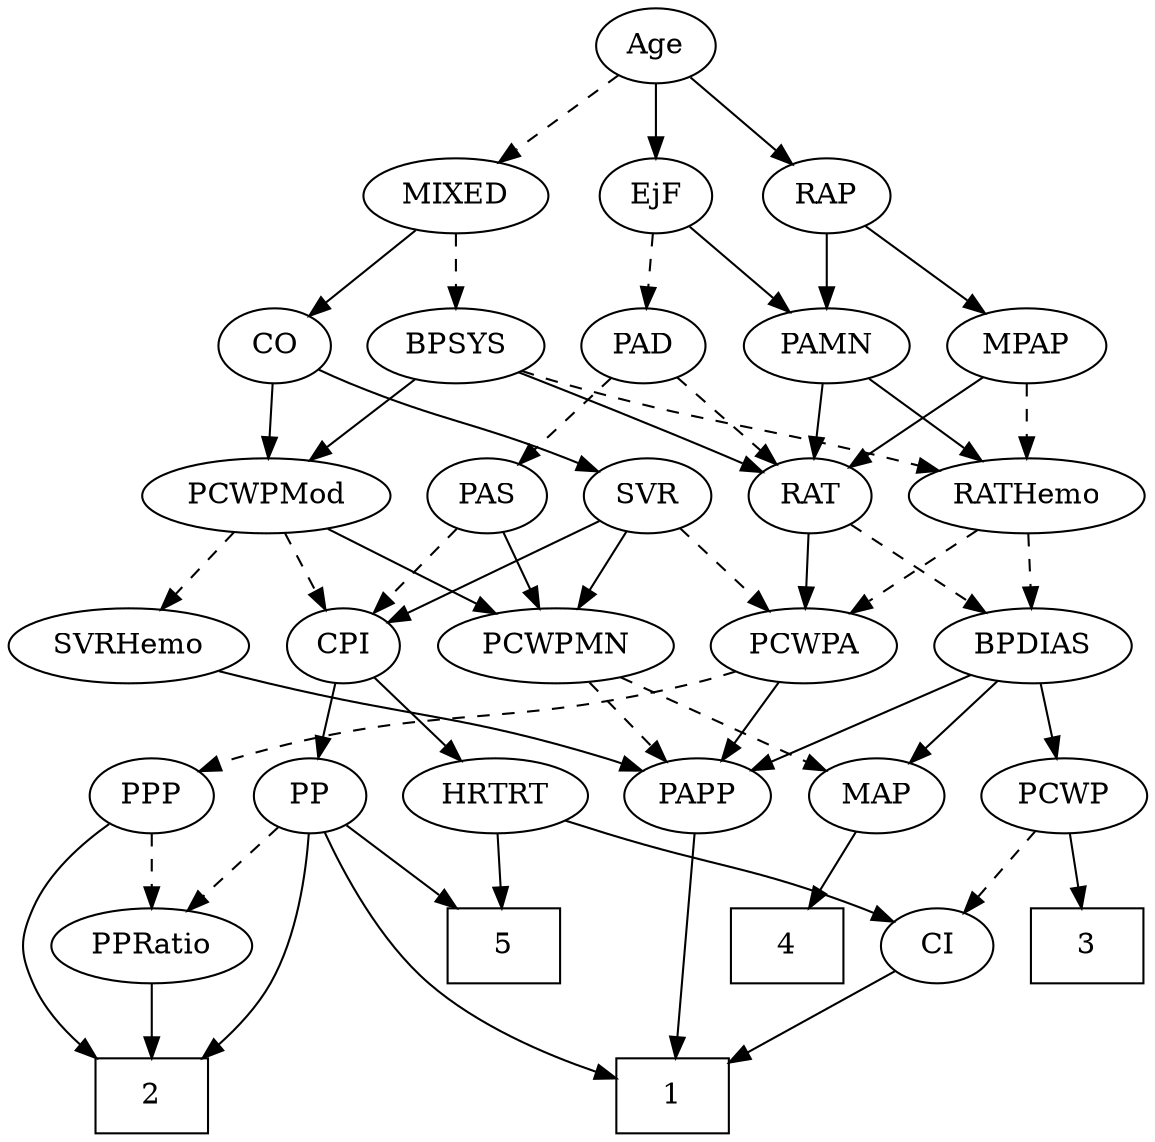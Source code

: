 strict digraph {
	graph [bb="0,0,530.05,540"];
	node [label="\N"];
	1	[height=0.5,
		pos="226,18",
		shape=box,
		width=0.75];
	2	[height=0.5,
		pos="459,18",
		shape=box,
		width=0.75];
	3	[height=0.5,
		pos="27,90",
		shape=box,
		width=0.75];
	4	[height=0.5,
		pos="171,90",
		shape=box,
		width=0.75];
	5	[height=0.5,
		pos="298,90",
		shape=box,
		width=0.75];
	Age	[height=0.5,
		pos="247,522",
		width=0.75];
	EjF	[height=0.5,
		pos="247,450",
		width=0.75];
	Age -> EjF	[pos="e,247,468.1 247,503.7 247,495.98 247,486.71 247,478.11",
		style=solid];
	RAP	[height=0.5,
		pos="169,450",
		width=0.77632];
	Age -> RAP	[pos="e,184.65,465.04 231.59,507.17 220.34,497.07 204.89,483.21 192.16,471.79",
		style=solid];
	MIXED	[height=0.5,
		pos="336,450",
		width=1.1193];
	Age -> MIXED	[pos="e,316.86,466.05 263.74,507.83 276.37,497.9 293.96,484.06 308.63,472.53",
		style=dashed];
	PAD	[height=0.5,
		pos="252,378",
		width=0.79437];
	EjF -> PAD	[pos="e,250.78,396.1 248.24,431.7 248.79,423.98 249.45,414.71 250.06,406.11",
		style=dashed];
	PAMN	[height=0.5,
		pos="169,378",
		width=1.011];
	EjF -> PAMN	[pos="e,185.73,394.01 231.59,435.17 220.74,425.43 205.98,412.19 193.52,401.01",
		style=solid];
	MPAP	[height=0.5,
		pos="80,378",
		width=0.97491];
	RAP -> MPAP	[pos="e,98.333,393.42 151.84,435.5 139,425.41 121.21,411.41 106.55,399.88",
		style=solid];
	RAP -> PAMN	[pos="e,169,396.1 169,431.7 169,423.98 169,414.71 169,406.11",
		style=solid];
	BPSYS	[height=0.5,
		pos="336,378",
		width=1.0471];
	MIXED -> BPSYS	[pos="e,336,396.1 336,431.7 336,423.98 336,414.71 336,406.11",
		style=dashed];
	CO	[height=0.5,
		pos="419,378",
		width=0.75];
	MIXED -> CO	[pos="e,402.99,392.5 354.01,433.81 366.09,423.62 382.13,410.09 395.26,399.02",
		style=solid];
	RATHemo	[height=0.5,
		pos="81,306",
		width=1.3721];
	MPAP -> RATHemo	[pos="e,80.756,324.1 80.247,359.7 80.357,351.98 80.49,342.71 80.613,334.11",
		style=dashed];
	RAT	[height=0.5,
		pos="176,306",
		width=0.75827];
	MPAP -> RAT	[pos="e,158.22,319.96 99.427,362.83 113.94,352.25 133.94,337.67 149.86,326.06",
		style=solid];
	BPSYS -> RATHemo	[pos="e,118.07,317.96 307.47,365.86 301.73,363.79 295.7,361.73 290,360 224.4,340.08 206.29,341.5 140,324 136,322.94 131.86,321.82 127.7,\
320.67",
		style=dashed];
	BPSYS -> RAT	[pos="e,197.64,317.38 308.29,365.5 283.08,354.96 244.88,338.79 212,324 210.4,323.28 208.76,322.53 207.1,321.78",
		style=solid];
	PCWPMod	[height=0.5,
		pos="419,306",
		width=1.4443];
	BPSYS -> PCWPMod	[pos="e,400.16,322.89 354.01,361.81 365.2,352.38 379.78,340.08 392.29,329.53",
		style=solid];
	PAS	[height=0.5,
		pos="322,306",
		width=0.75];
	PAD -> PAS	[pos="e,307.65,321.35 266.85,362.15 276.63,352.37 289.6,339.4 300.5,328.5",
		style=dashed];
	PAD -> RAT	[pos="e,191.21,321.01 236.25,362.5 225.41,352.51 210.84,339.09 198.74,327.94",
		style=dashed];
	SVR	[height=0.5,
		pos="249,306",
		width=0.77632];
	CO -> SVR	[pos="e,270.79,317.34 397.82,366.63 392.98,364.36 387.84,362.04 383,360 340.61,342.17 328.48,341.61 286,324 284.14,323.23 282.23,322.42 \
280.32,321.59",
		style=solid];
	CO -> PCWPMod	[pos="e,419,324.1 419,359.7 419,351.98 419,342.71 419,334.11",
		style=solid];
	CPI	[height=0.5,
		pos="385,234",
		width=0.75];
	PAS -> CPI	[pos="e,371.66,249.82 335.36,290.15 343.88,280.69 355.09,268.24 364.69,257.56",
		style=dashed];
	PCWPMN	[height=0.5,
		pos="290,234",
		width=1.3902];
	PAS -> PCWPMN	[pos="e,297.75,251.96 314.42,288.41 310.69,280.25 306.1,270.22 301.92,261.07",
		style=solid];
	PAMN -> RATHemo	[pos="e,100.55,322.55 150.34,362.15 138.22,352.52 122.22,339.79 108.64,328.98",
		style=solid];
	PAMN -> RAT	[pos="e,174.29,324.1 170.73,359.7 171.5,351.98 172.43,342.71 173.29,334.11",
		style=solid];
	PCWPA	[height=0.5,
		pos="180,234",
		width=1.1555];
	RATHemo -> PCWPA	[pos="e,159.11,249.77 102.97,289.46 116.97,279.57 135.28,266.62 150.53,255.83",
		style=dashed];
	BPDIAS	[height=0.5,
		pos="78,234",
		width=1.1735];
	RATHemo -> BPDIAS	[pos="e,78.733,252.1 80.258,287.7 79.928,279.98 79.531,270.71 79.162,262.11",
		style=dashed];
	PP	[height=0.5,
		pos="457,162",
		width=0.75];
	CPI -> PP	[pos="e,442.2,177.38 399.57,218.83 409.75,208.94 423.52,195.55 435.03,184.36",
		style=solid];
	HRTRT	[height=0.5,
		pos="300,162",
		width=1.1013];
	CPI -> HRTRT	[pos="e,318.4,178.16 368.61,219.5 356.59,209.61 340.03,195.96 326.19,184.56",
		style=solid];
	RAT -> PCWPA	[pos="e,179.02,252.1 176.99,287.7 177.43,279.98 177.96,270.71 178.45,262.11",
		style=solid];
	RAT -> BPDIAS	[pos="e,98.922,249.94 158.03,292.16 143.81,282.01 123.69,267.64 107.18,255.84",
		style=dashed];
	SVR -> CPI	[pos="e,364.34,245.63 270.25,294.06 293.14,282.28 329.72,263.45 355.42,250.23",
		style=solid];
	SVR -> PCWPA	[pos="e,195.72,250.95 234.7,290.5 225.56,281.22 213.48,268.97 203,258.34",
		style=dashed];
	SVR -> PCWPMN	[pos="e,279.97,252.12 258.51,288.76 263.34,280.53 269.31,270.32 274.76,261.02",
		style=solid];
	PCWPMod -> CPI	[pos="e,392.92,251.31 410.77,288.05 406.74,279.77 401.81,269.62 397.35,260.42",
		style=dashed];
	PCWPMod -> PCWPMN	[pos="e,316.69,249.49 392.27,290.5 372.99,280.03 346.74,265.79 325.67,254.36",
		style=solid];
	SVRHemo	[height=0.5,
		pos="480,234",
		width=1.3902];
	PCWPMod -> SVRHemo	[pos="e,465.65,251.47 433.46,288.41 441.05,279.69 450.51,268.85 458.9,259.21",
		style=dashed];
	PPP	[height=0.5,
		pos="385,162",
		width=0.75];
	PCWPA -> PPP	[pos="e,363.9,173.59 211.79,222.26 218.14,220.16 224.78,217.99 231,216 283.24,199.33 297.85,199.76 349,180 350.84,179.29 352.71,178.53 \
354.59,177.73",
		style=dashed];
	PAPP	[height=0.5,
		pos="211,162",
		width=0.88464];
	PCWPA -> PAPP	[pos="e,203.56,179.79 187.5,216.05 191.08,207.97 195.45,198.12 199.44,189.11",
		style=solid];
	MAP	[height=0.5,
		pos="131,162",
		width=0.84854];
	PCWPMN -> MAP	[pos="e,154.94,173.54 259.72,219.67 232.48,207.68 192.52,190.08 164.37,177.69",
		style=dashed];
	PCWPMN -> PAPP	[pos="e,227.51,177.63 272.07,217.12 261.2,207.48 247.18,195.06 235.31,184.54",
		style=dashed];
	SVRHemo -> PAPP	[pos="e,234.83,174.02 442.97,221.89 435.71,219.84 428.14,217.78 421,216 346.07,197.3 324.66,203.21 251,180 248.75,179.29 246.46,178.5 \
244.16,177.67",
		style=solid];
	BPDIAS -> MAP	[pos="e,119.14,178.67 90.292,216.76 97.009,207.89 105.46,196.74 112.91,186.89",
		style=solid];
	PCWP	[height=0.5,
		pos="47,162",
		width=0.97491];
	BPDIAS -> PCWP	[pos="e,54.435,179.79 70.496,216.05 66.916,207.97 62.554,198.12 58.564,189.11",
		style=solid];
	BPDIAS -> PAPP	[pos="e,188.53,174.83 103.64,219.5 125.27,208.12 156.31,191.78 179.46,179.6",
		style=solid];
	MAP -> 4	[pos="e,161.21,108.12 140.28,144.76 144.99,136.53 150.82,126.32 156.13,117.02",
		style=solid];
	PP -> 1	[pos="e,253.3,30.836 440.51,147.67 417.48,129.38 373.98,96.038 334,72 311.03,58.188 283.94,44.904 262.64,35.09",
		style=solid];
	PP -> 2	[pos="e,481.15,36.125 474.81,148.43 486.69,138.88 501.32,124.58 508,108 513.98,93.16 513.83,86.899 508,72 503.8,61.279 496.31,51.427 488.42,\
43.201",
		style=solid];
	PP -> 5	[pos="e,325.48,102.52 435.74,150.81 430.91,148.54 425.79,146.16 421,144 392.19,130.99 359.29,116.85 334.77,106.45",
		style=solid];
	PPRatio	[height=0.5,
		pos="459,90",
		width=1.1013];
	PP -> PPRatio	[pos="e,458.51,108.1 457.49,143.7 457.71,135.98 457.98,126.71 458.23,118.11",
		style=dashed];
	PPP -> 2	[pos="e,438.91,36.395 387.33,144.02 390.42,125.4 397.07,95.111 410,72 415.71,61.785 423.78,51.968 431.73,43.619",
		style=solid];
	PPP -> PPRatio	[pos="e,442.5,106.61 399.98,146.83 409.99,137.36 423.4,124.67 434.91,113.79",
		style=dashed];
	PPRatio -> 2	[pos="e,459,36.104 459,71.697 459,63.983 459,54.712 459,46.112",
		style=solid];
	PCWP -> 3	[pos="e,31.936,108.28 42.159,144.05 39.932,136.26 37.235,126.82 34.737,118.08",
		style=solid];
	CI	[height=0.5,
		pos="99,90",
		width=0.75];
	PCWP -> CI	[pos="e,87.363,106.67 59.061,144.76 65.651,135.89 73.937,124.74 81.252,114.89",
		style=dashed];
	CI -> 1	[pos="e,198.88,33.948 119.12,77.908 138.14,67.426 167.1,51.463 190.08,38.797",
		style=solid];
	PAPP -> 1	[pos="e,224.18,36.189 212.81,143.87 215.37,119.67 220.06,75.211 223.11,46.393",
		style=solid];
	HRTRT -> 5	[pos="e,298.49,108.1 299.51,143.7 299.29,135.98 299.02,126.71 298.77,118.11",
		style=solid];
	HRTRT -> CI	[pos="e,120.1,101.58 269.85,150.11 263.95,148.03 257.79,145.92 252,144 200.35,126.91 185.73,127.67 135,108 133.16,107.29 131.29,106.52 \
129.41,105.73",
		style=solid];
}
